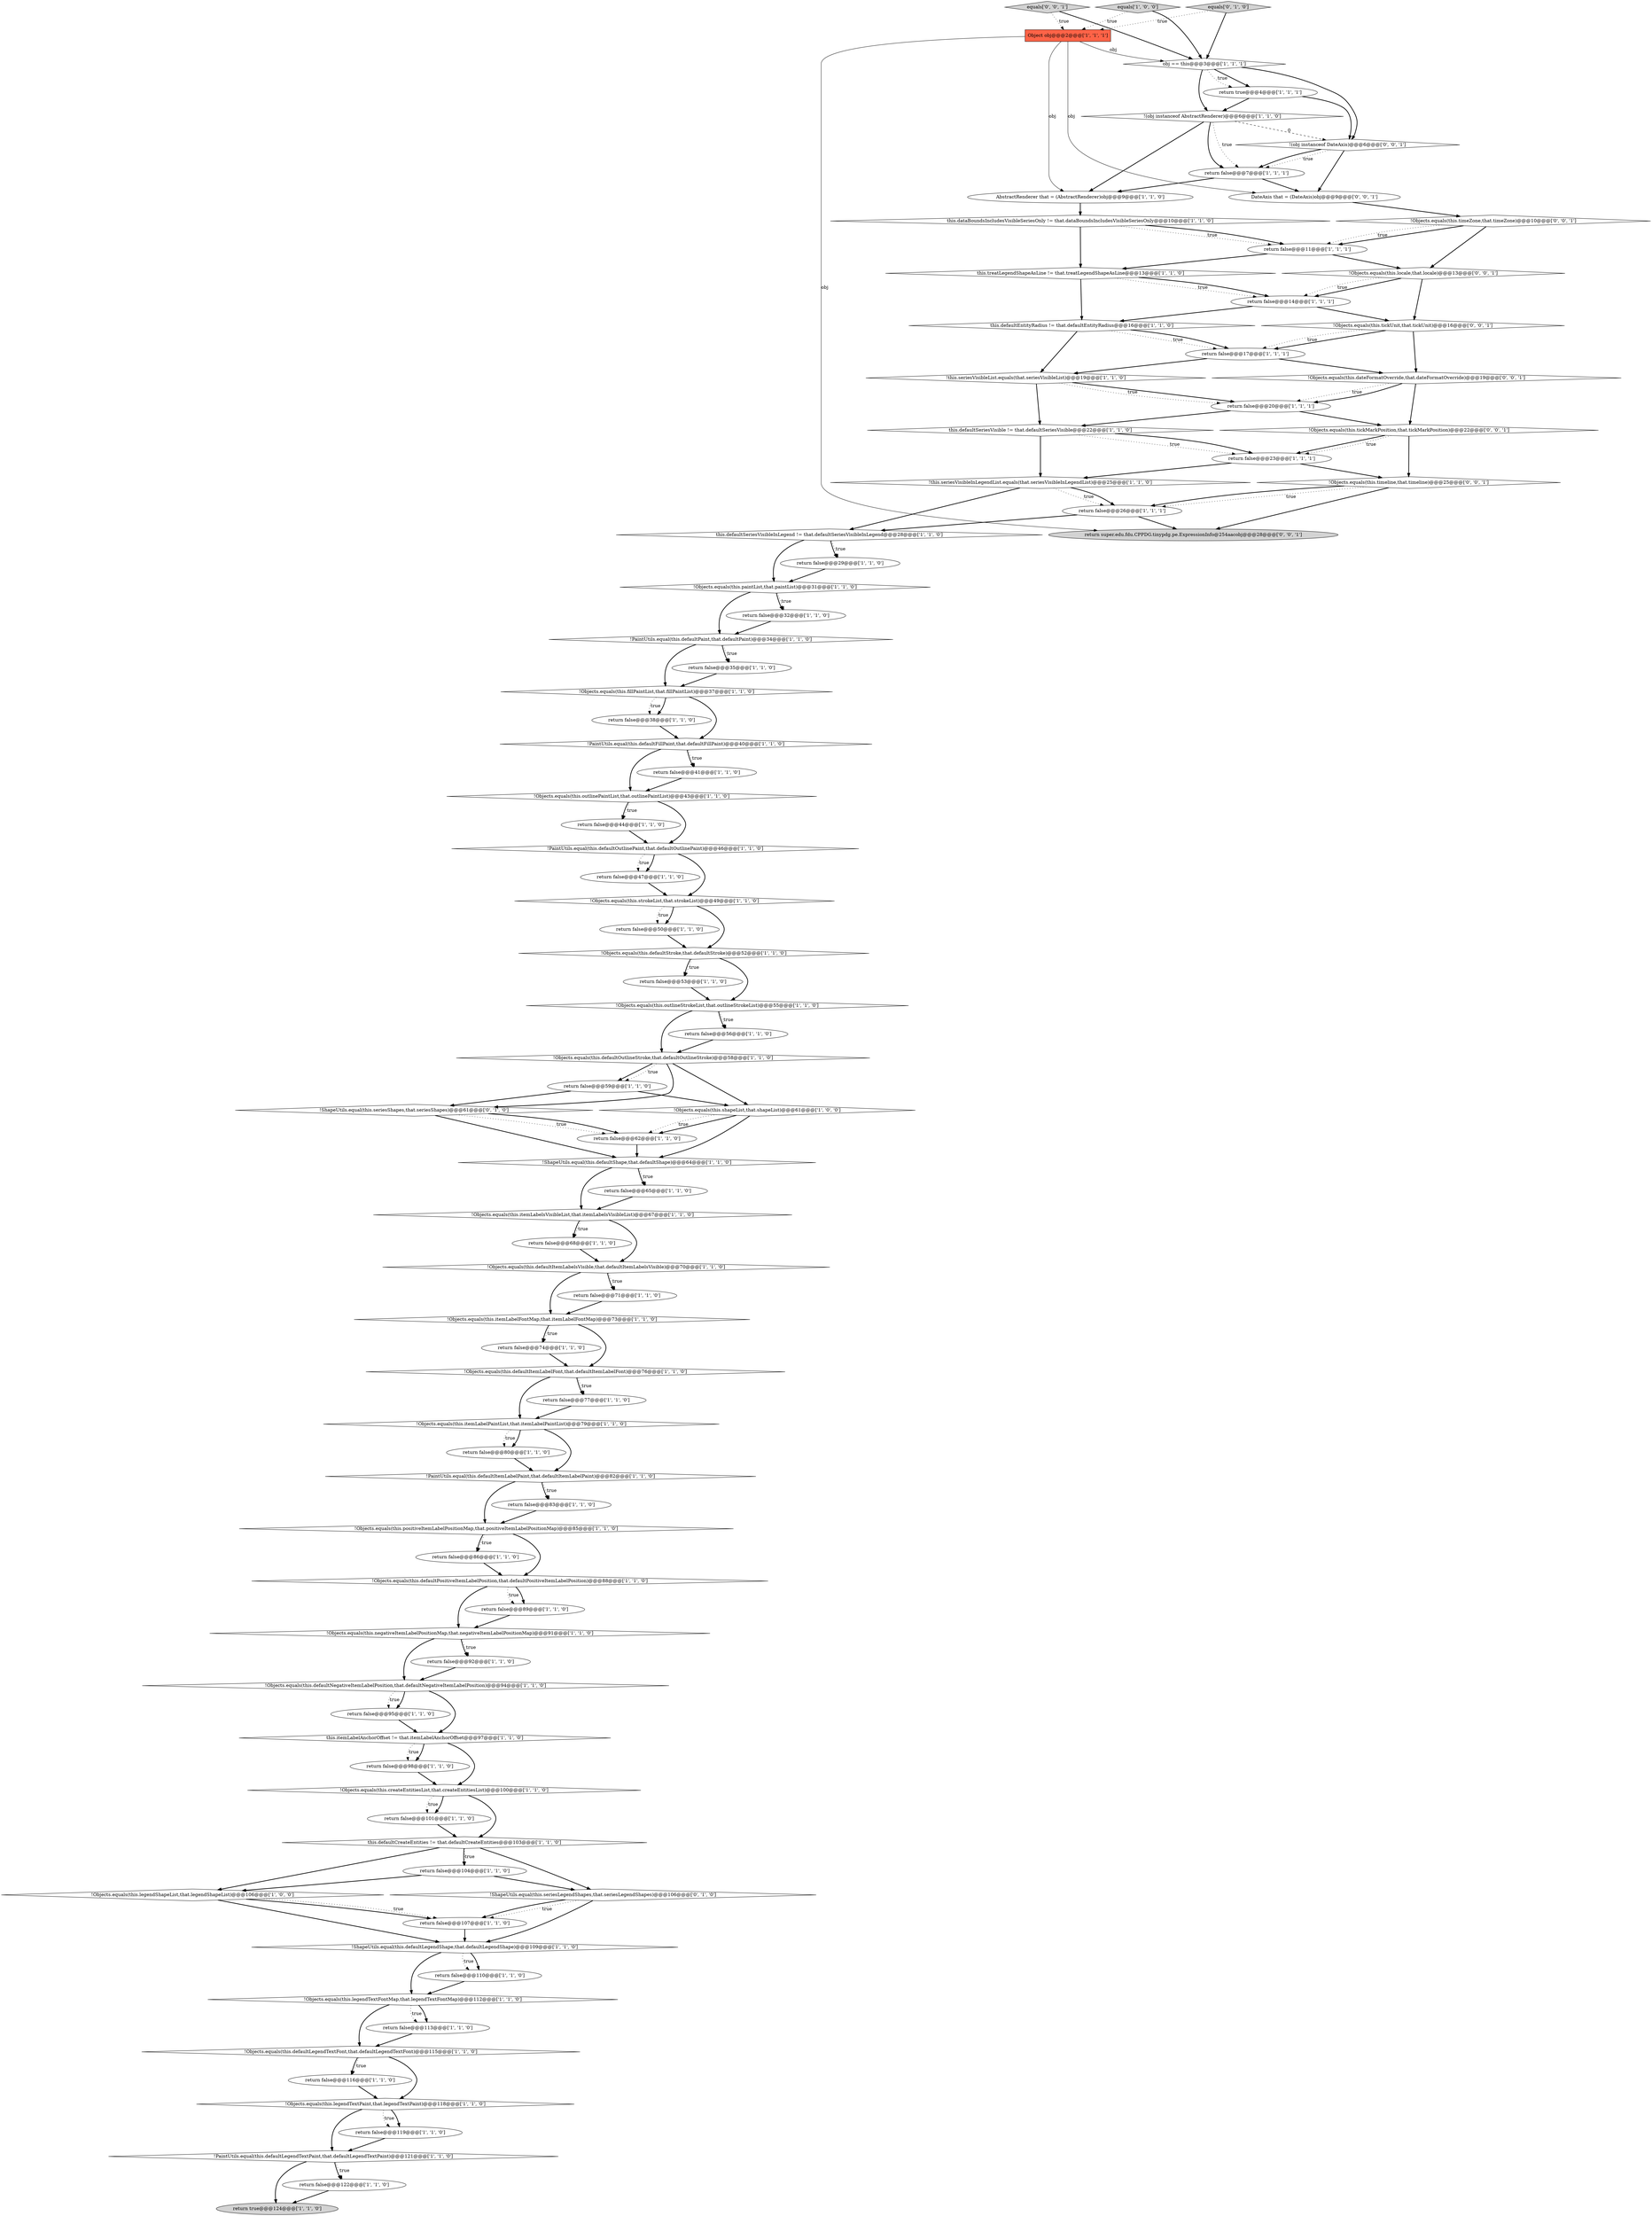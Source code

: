 digraph {
71 [style = filled, label = "this.defaultEntityRadius != that.defaultEntityRadius@@@16@@@['1', '1', '0']", fillcolor = white, shape = diamond image = "AAA0AAABBB1BBB"];
63 [style = filled, label = "return false@@@98@@@['1', '1', '0']", fillcolor = white, shape = ellipse image = "AAA0AAABBB1BBB"];
68 [style = filled, label = "return false@@@68@@@['1', '1', '0']", fillcolor = white, shape = ellipse image = "AAA0AAABBB1BBB"];
80 [style = filled, label = "!this.seriesVisibleInLegendList.equals(that.seriesVisibleInLegendList)@@@25@@@['1', '1', '0']", fillcolor = white, shape = diamond image = "AAA0AAABBB1BBB"];
46 [style = filled, label = "return false@@@62@@@['1', '1', '0']", fillcolor = white, shape = ellipse image = "AAA0AAABBB1BBB"];
9 [style = filled, label = "!Objects.equals(this.outlineStrokeList,that.outlineStrokeList)@@@55@@@['1', '1', '0']", fillcolor = white, shape = diamond image = "AAA0AAABBB1BBB"];
8 [style = filled, label = "obj == this@@@3@@@['1', '1', '1']", fillcolor = white, shape = diamond image = "AAA0AAABBB1BBB"];
47 [style = filled, label = "return false@@@80@@@['1', '1', '0']", fillcolor = white, shape = ellipse image = "AAA0AAABBB1BBB"];
49 [style = filled, label = "return false@@@116@@@['1', '1', '0']", fillcolor = white, shape = ellipse image = "AAA0AAABBB1BBB"];
85 [style = filled, label = "equals['0', '1', '0']", fillcolor = lightgray, shape = diamond image = "AAA0AAABBB2BBB"];
34 [style = filled, label = "!Objects.equals(this.itemLabelsVisibleList,that.itemLabelsVisibleList)@@@67@@@['1', '1', '0']", fillcolor = white, shape = diamond image = "AAA0AAABBB1BBB"];
55 [style = filled, label = "return false@@@26@@@['1', '1', '1']", fillcolor = white, shape = ellipse image = "AAA0AAABBB1BBB"];
81 [style = filled, label = "!ShapeUtils.equal(this.defaultShape,that.defaultShape)@@@64@@@['1', '1', '0']", fillcolor = white, shape = diamond image = "AAA0AAABBB1BBB"];
48 [style = filled, label = "return true@@@4@@@['1', '1', '1']", fillcolor = white, shape = ellipse image = "AAA0AAABBB1BBB"];
4 [style = filled, label = "!Objects.equals(this.defaultItemLabelFont,that.defaultItemLabelFont)@@@76@@@['1', '1', '0']", fillcolor = white, shape = diamond image = "AAA0AAABBB1BBB"];
70 [style = filled, label = "this.dataBoundsIncludesVisibleSeriesOnly != that.dataBoundsIncludesVisibleSeriesOnly@@@10@@@['1', '1', '0']", fillcolor = white, shape = diamond image = "AAA0AAABBB1BBB"];
25 [style = filled, label = "!PaintUtils.equal(this.defaultItemLabelPaint,that.defaultItemLabelPaint)@@@82@@@['1', '1', '0']", fillcolor = white, shape = diamond image = "AAA0AAABBB1BBB"];
17 [style = filled, label = "this.defaultSeriesVisibleInLegend != that.defaultSeriesVisibleInLegend@@@28@@@['1', '1', '0']", fillcolor = white, shape = diamond image = "AAA0AAABBB1BBB"];
96 [style = filled, label = "!Objects.equals(this.timeZone,that.timeZone)@@@10@@@['0', '0', '1']", fillcolor = white, shape = diamond image = "AAA0AAABBB3BBB"];
72 [style = filled, label = "return false@@@50@@@['1', '1', '0']", fillcolor = white, shape = ellipse image = "AAA0AAABBB1BBB"];
23 [style = filled, label = "!PaintUtils.equal(this.defaultPaint,that.defaultPaint)@@@34@@@['1', '1', '0']", fillcolor = white, shape = diamond image = "AAA0AAABBB1BBB"];
67 [style = filled, label = "!ShapeUtils.equal(this.defaultLegendShape,that.defaultLegendShape)@@@109@@@['1', '1', '0']", fillcolor = white, shape = diamond image = "AAA0AAABBB1BBB"];
95 [style = filled, label = "!Objects.equals(this.locale,that.locale)@@@13@@@['0', '0', '1']", fillcolor = white, shape = diamond image = "AAA0AAABBB3BBB"];
87 [style = filled, label = "!Objects.equals(this.tickUnit,that.tickUnit)@@@16@@@['0', '0', '1']", fillcolor = white, shape = diamond image = "AAA0AAABBB3BBB"];
76 [style = filled, label = "!Objects.equals(this.paintList,that.paintList)@@@31@@@['1', '1', '0']", fillcolor = white, shape = diamond image = "AAA0AAABBB1BBB"];
32 [style = filled, label = "AbstractRenderer that = (AbstractRenderer)obj@@@9@@@['1', '1', '0']", fillcolor = white, shape = ellipse image = "AAA0AAABBB1BBB"];
40 [style = filled, label = "!Objects.equals(this.defaultItemLabelsVisible,that.defaultItemLabelsVisible)@@@70@@@['1', '1', '0']", fillcolor = white, shape = diamond image = "AAA0AAABBB1BBB"];
91 [style = filled, label = "!Objects.equals(this.timeline,that.timeline)@@@25@@@['0', '0', '1']", fillcolor = white, shape = diamond image = "AAA0AAABBB3BBB"];
37 [style = filled, label = "!Objects.equals(this.legendTextPaint,that.legendTextPaint)@@@118@@@['1', '1', '0']", fillcolor = white, shape = diamond image = "AAA0AAABBB1BBB"];
14 [style = filled, label = "return false@@@23@@@['1', '1', '1']", fillcolor = white, shape = ellipse image = "AAA0AAABBB1BBB"];
33 [style = filled, label = "return false@@@74@@@['1', '1', '0']", fillcolor = white, shape = ellipse image = "AAA0AAABBB1BBB"];
54 [style = filled, label = "return false@@@20@@@['1', '1', '1']", fillcolor = white, shape = ellipse image = "AAA0AAABBB1BBB"];
58 [style = filled, label = "return false@@@77@@@['1', '1', '0']", fillcolor = white, shape = ellipse image = "AAA0AAABBB1BBB"];
13 [style = filled, label = "return false@@@35@@@['1', '1', '0']", fillcolor = white, shape = ellipse image = "AAA0AAABBB1BBB"];
66 [style = filled, label = "!this.seriesVisibleList.equals(that.seriesVisibleList)@@@19@@@['1', '1', '0']", fillcolor = white, shape = diamond image = "AAA0AAABBB1BBB"];
88 [style = filled, label = "!(obj instanceof DateAxis)@@@6@@@['0', '0', '1']", fillcolor = white, shape = diamond image = "AAA0AAABBB3BBB"];
6 [style = filled, label = "this.defaultCreateEntities != that.defaultCreateEntities@@@103@@@['1', '1', '0']", fillcolor = white, shape = diamond image = "AAA0AAABBB1BBB"];
74 [style = filled, label = "return false@@@59@@@['1', '1', '0']", fillcolor = white, shape = ellipse image = "AAA0AAABBB1BBB"];
83 [style = filled, label = "return false@@@107@@@['1', '1', '0']", fillcolor = white, shape = ellipse image = "AAA0AAABBB1BBB"];
57 [style = filled, label = "return false@@@65@@@['1', '1', '0']", fillcolor = white, shape = ellipse image = "AAA0AAABBB1BBB"];
65 [style = filled, label = "return false@@@95@@@['1', '1', '0']", fillcolor = white, shape = ellipse image = "AAA0AAABBB1BBB"];
82 [style = filled, label = "!PaintUtils.equal(this.defaultFillPaint,that.defaultFillPaint)@@@40@@@['1', '1', '0']", fillcolor = white, shape = diamond image = "AAA0AAABBB1BBB"];
50 [style = filled, label = "this.itemLabelAnchorOffset != that.itemLabelAnchorOffset@@@97@@@['1', '1', '0']", fillcolor = white, shape = diamond image = "AAA0AAABBB1BBB"];
31 [style = filled, label = "!Objects.equals(this.defaultNegativeItemLabelPosition,that.defaultNegativeItemLabelPosition)@@@94@@@['1', '1', '0']", fillcolor = white, shape = diamond image = "AAA0AAABBB1BBB"];
89 [style = filled, label = "DateAxis that = (DateAxis)obj@@@9@@@['0', '0', '1']", fillcolor = white, shape = ellipse image = "AAA0AAABBB3BBB"];
19 [style = filled, label = "return false@@@53@@@['1', '1', '0']", fillcolor = white, shape = ellipse image = "AAA0AAABBB1BBB"];
38 [style = filled, label = "return false@@@110@@@['1', '1', '0']", fillcolor = white, shape = ellipse image = "AAA0AAABBB1BBB"];
7 [style = filled, label = "!PaintUtils.equal(this.defaultLegendTextPaint,that.defaultLegendTextPaint)@@@121@@@['1', '1', '0']", fillcolor = white, shape = diamond image = "AAA0AAABBB1BBB"];
60 [style = filled, label = "this.treatLegendShapeAsLine != that.treatLegendShapeAsLine@@@13@@@['1', '1', '0']", fillcolor = white, shape = diamond image = "AAA0AAABBB1BBB"];
2 [style = filled, label = "return false@@@14@@@['1', '1', '1']", fillcolor = white, shape = ellipse image = "AAA0AAABBB1BBB"];
10 [style = filled, label = "!Objects.equals(this.legendTextFontMap,that.legendTextFontMap)@@@112@@@['1', '1', '0']", fillcolor = white, shape = diamond image = "AAA0AAABBB1BBB"];
16 [style = filled, label = "!Objects.equals(this.defaultLegendTextFont,that.defaultLegendTextFont)@@@115@@@['1', '1', '0']", fillcolor = white, shape = diamond image = "AAA0AAABBB1BBB"];
26 [style = filled, label = "!(obj instanceof AbstractRenderer)@@@6@@@['1', '1', '0']", fillcolor = white, shape = diamond image = "AAA0AAABBB1BBB"];
90 [style = filled, label = "!Objects.equals(this.tickMarkPosition,that.tickMarkPosition)@@@22@@@['0', '0', '1']", fillcolor = white, shape = diamond image = "AAA0AAABBB3BBB"];
11 [style = filled, label = "!Objects.equals(this.itemLabelFontMap,that.itemLabelFontMap)@@@73@@@['1', '1', '0']", fillcolor = white, shape = diamond image = "AAA0AAABBB1BBB"];
41 [style = filled, label = "return false@@@29@@@['1', '1', '0']", fillcolor = white, shape = ellipse image = "AAA0AAABBB1BBB"];
84 [style = filled, label = "!ShapeUtils.equal(this.seriesLegendShapes,that.seriesLegendShapes)@@@106@@@['0', '1', '0']", fillcolor = white, shape = diamond image = "AAA0AAABBB2BBB"];
0 [style = filled, label = "return false@@@11@@@['1', '1', '1']", fillcolor = white, shape = ellipse image = "AAA0AAABBB1BBB"];
93 [style = filled, label = "return super.edu.fdu.CPPDG.tinypdg.pe.ExpressionInfo@254aacobj@@@28@@@['0', '0', '1']", fillcolor = lightgray, shape = ellipse image = "AAA0AAABBB3BBB"];
20 [style = filled, label = "return false@@@17@@@['1', '1', '1']", fillcolor = white, shape = ellipse image = "AAA0AAABBB1BBB"];
51 [style = filled, label = "return false@@@86@@@['1', '1', '0']", fillcolor = white, shape = ellipse image = "AAA0AAABBB1BBB"];
56 [style = filled, label = "return false@@@56@@@['1', '1', '0']", fillcolor = white, shape = ellipse image = "AAA0AAABBB1BBB"];
21 [style = filled, label = "!Objects.equals(this.shapeList,that.shapeList)@@@61@@@['1', '0', '0']", fillcolor = white, shape = diamond image = "AAA0AAABBB1BBB"];
52 [style = filled, label = "!Objects.equals(this.negativeItemLabelPositionMap,that.negativeItemLabelPositionMap)@@@91@@@['1', '1', '0']", fillcolor = white, shape = diamond image = "AAA0AAABBB1BBB"];
24 [style = filled, label = "return false@@@41@@@['1', '1', '0']", fillcolor = white, shape = ellipse image = "AAA0AAABBB1BBB"];
42 [style = filled, label = "return false@@@119@@@['1', '1', '0']", fillcolor = white, shape = ellipse image = "AAA0AAABBB1BBB"];
30 [style = filled, label = "return false@@@113@@@['1', '1', '0']", fillcolor = white, shape = ellipse image = "AAA0AAABBB1BBB"];
69 [style = filled, label = "return false@@@101@@@['1', '1', '0']", fillcolor = white, shape = ellipse image = "AAA0AAABBB1BBB"];
86 [style = filled, label = "!ShapeUtils.equal(this.seriesShapes,that.seriesShapes)@@@61@@@['0', '1', '0']", fillcolor = white, shape = diamond image = "AAA0AAABBB2BBB"];
59 [style = filled, label = "Object obj@@@2@@@['1', '1', '1']", fillcolor = tomato, shape = box image = "AAA0AAABBB1BBB"];
62 [style = filled, label = "!Objects.equals(this.itemLabelPaintList,that.itemLabelPaintList)@@@79@@@['1', '1', '0']", fillcolor = white, shape = diamond image = "AAA0AAABBB1BBB"];
64 [style = filled, label = "return false@@@122@@@['1', '1', '0']", fillcolor = white, shape = ellipse image = "AAA0AAABBB1BBB"];
44 [style = filled, label = "return false@@@32@@@['1', '1', '0']", fillcolor = white, shape = ellipse image = "AAA0AAABBB1BBB"];
28 [style = filled, label = "return false@@@92@@@['1', '1', '0']", fillcolor = white, shape = ellipse image = "AAA0AAABBB1BBB"];
79 [style = filled, label = "!Objects.equals(this.createEntitiesList,that.createEntitiesList)@@@100@@@['1', '1', '0']", fillcolor = white, shape = diamond image = "AAA0AAABBB1BBB"];
45 [style = filled, label = "return false@@@38@@@['1', '1', '0']", fillcolor = white, shape = ellipse image = "AAA0AAABBB1BBB"];
18 [style = filled, label = "return false@@@47@@@['1', '1', '0']", fillcolor = white, shape = ellipse image = "AAA0AAABBB1BBB"];
12 [style = filled, label = "!Objects.equals(this.positiveItemLabelPositionMap,that.positiveItemLabelPositionMap)@@@85@@@['1', '1', '0']", fillcolor = white, shape = diamond image = "AAA0AAABBB1BBB"];
22 [style = filled, label = "!Objects.equals(this.defaultPositiveItemLabelPosition,that.defaultPositiveItemLabelPosition)@@@88@@@['1', '1', '0']", fillcolor = white, shape = diamond image = "AAA0AAABBB1BBB"];
27 [style = filled, label = "return false@@@7@@@['1', '1', '1']", fillcolor = white, shape = ellipse image = "AAA0AAABBB1BBB"];
94 [style = filled, label = "equals['0', '0', '1']", fillcolor = lightgray, shape = diamond image = "AAA0AAABBB3BBB"];
92 [style = filled, label = "!Objects.equals(this.dateFormatOverride,that.dateFormatOverride)@@@19@@@['0', '0', '1']", fillcolor = white, shape = diamond image = "AAA0AAABBB3BBB"];
77 [style = filled, label = "return true@@@124@@@['1', '1', '0']", fillcolor = lightgray, shape = ellipse image = "AAA0AAABBB1BBB"];
3 [style = filled, label = "!PaintUtils.equal(this.defaultOutlinePaint,that.defaultOutlinePaint)@@@46@@@['1', '1', '0']", fillcolor = white, shape = diamond image = "AAA0AAABBB1BBB"];
53 [style = filled, label = "!Objects.equals(this.fillPaintList,that.fillPaintList)@@@37@@@['1', '1', '0']", fillcolor = white, shape = diamond image = "AAA0AAABBB1BBB"];
36 [style = filled, label = "!Objects.equals(this.defaultOutlineStroke,that.defaultOutlineStroke)@@@58@@@['1', '1', '0']", fillcolor = white, shape = diamond image = "AAA0AAABBB1BBB"];
73 [style = filled, label = "this.defaultSeriesVisible != that.defaultSeriesVisible@@@22@@@['1', '1', '0']", fillcolor = white, shape = diamond image = "AAA0AAABBB1BBB"];
43 [style = filled, label = "return false@@@44@@@['1', '1', '0']", fillcolor = white, shape = ellipse image = "AAA0AAABBB1BBB"];
29 [style = filled, label = "return false@@@104@@@['1', '1', '0']", fillcolor = white, shape = ellipse image = "AAA0AAABBB1BBB"];
5 [style = filled, label = "!Objects.equals(this.outlinePaintList,that.outlinePaintList)@@@43@@@['1', '1', '0']", fillcolor = white, shape = diamond image = "AAA0AAABBB1BBB"];
78 [style = filled, label = "return false@@@83@@@['1', '1', '0']", fillcolor = white, shape = ellipse image = "AAA0AAABBB1BBB"];
15 [style = filled, label = "!Objects.equals(this.legendShapeList,that.legendShapeList)@@@106@@@['1', '0', '0']", fillcolor = white, shape = diamond image = "AAA0AAABBB1BBB"];
75 [style = filled, label = "return false@@@71@@@['1', '1', '0']", fillcolor = white, shape = ellipse image = "AAA0AAABBB1BBB"];
61 [style = filled, label = "!Objects.equals(this.strokeList,that.strokeList)@@@49@@@['1', '1', '0']", fillcolor = white, shape = diamond image = "AAA0AAABBB1BBB"];
1 [style = filled, label = "equals['1', '0', '0']", fillcolor = lightgray, shape = diamond image = "AAA0AAABBB1BBB"];
35 [style = filled, label = "return false@@@89@@@['1', '1', '0']", fillcolor = white, shape = ellipse image = "AAA0AAABBB1BBB"];
39 [style = filled, label = "!Objects.equals(this.defaultStroke,that.defaultStroke)@@@52@@@['1', '1', '0']", fillcolor = white, shape = diamond image = "AAA0AAABBB1BBB"];
34->68 [style = dotted, label="true"];
15->83 [style = bold, label=""];
37->7 [style = bold, label=""];
76->44 [style = dotted, label="true"];
79->69 [style = bold, label=""];
11->4 [style = bold, label=""];
33->4 [style = bold, label=""];
44->23 [style = bold, label=""];
10->30 [style = bold, label=""];
8->48 [style = bold, label=""];
89->96 [style = bold, label=""];
56->36 [style = bold, label=""];
39->19 [style = dotted, label="true"];
45->82 [style = bold, label=""];
59->8 [style = solid, label="obj"];
27->32 [style = bold, label=""];
50->63 [style = bold, label=""];
43->3 [style = bold, label=""];
22->35 [style = bold, label=""];
59->89 [style = solid, label="obj"];
31->50 [style = bold, label=""];
5->43 [style = dotted, label="true"];
2->71 [style = bold, label=""];
6->84 [style = bold, label=""];
91->55 [style = dotted, label="true"];
21->46 [style = bold, label=""];
25->12 [style = bold, label=""];
88->89 [style = bold, label=""];
92->90 [style = bold, label=""];
36->21 [style = bold, label=""];
9->36 [style = bold, label=""];
4->62 [style = bold, label=""];
92->54 [style = dotted, label="true"];
58->62 [style = bold, label=""];
73->14 [style = bold, label=""];
37->42 [style = bold, label=""];
85->8 [style = bold, label=""];
23->13 [style = dotted, label="true"];
74->21 [style = bold, label=""];
48->88 [style = bold, label=""];
14->91 [style = bold, label=""];
70->0 [style = dotted, label="true"];
8->48 [style = dotted, label="true"];
70->0 [style = bold, label=""];
0->95 [style = bold, label=""];
66->54 [style = bold, label=""];
55->93 [style = bold, label=""];
24->5 [style = bold, label=""];
35->52 [style = bold, label=""];
95->2 [style = bold, label=""];
6->29 [style = dotted, label="true"];
40->11 [style = bold, label=""];
50->79 [style = bold, label=""];
79->69 [style = dotted, label="true"];
72->39 [style = bold, label=""];
53->82 [style = bold, label=""];
66->54 [style = dotted, label="true"];
21->46 [style = dotted, label="true"];
81->34 [style = bold, label=""];
80->17 [style = bold, label=""];
17->41 [style = dotted, label="true"];
20->66 [style = bold, label=""];
6->15 [style = bold, label=""];
38->10 [style = bold, label=""];
8->26 [style = bold, label=""];
95->87 [style = bold, label=""];
42->7 [style = bold, label=""];
1->8 [style = bold, label=""];
87->20 [style = bold, label=""];
5->43 [style = bold, label=""];
8->88 [style = bold, label=""];
90->91 [style = bold, label=""];
87->20 [style = dotted, label="true"];
61->39 [style = bold, label=""];
3->18 [style = bold, label=""];
30->16 [style = bold, label=""];
25->78 [style = dotted, label="true"];
4->58 [style = dotted, label="true"];
61->72 [style = bold, label=""];
6->29 [style = bold, label=""];
83->67 [style = bold, label=""];
86->46 [style = dotted, label="true"];
3->18 [style = dotted, label="true"];
26->88 [style = dashed, label="0"];
60->71 [style = bold, label=""];
26->32 [style = bold, label=""];
84->83 [style = dotted, label="true"];
54->73 [style = bold, label=""];
76->23 [style = bold, label=""];
82->24 [style = dotted, label="true"];
18->61 [style = bold, label=""];
4->58 [style = bold, label=""];
23->53 [style = bold, label=""];
49->37 [style = bold, label=""];
94->8 [style = bold, label=""];
66->73 [style = bold, label=""];
68->40 [style = bold, label=""];
39->19 [style = bold, label=""];
9->56 [style = dotted, label="true"];
17->41 [style = bold, label=""];
11->33 [style = dotted, label="true"];
41->76 [style = bold, label=""];
86->81 [style = bold, label=""];
10->16 [style = bold, label=""];
62->47 [style = bold, label=""];
60->2 [style = dotted, label="true"];
87->92 [style = bold, label=""];
74->86 [style = bold, label=""];
36->74 [style = bold, label=""];
67->10 [style = bold, label=""];
96->0 [style = bold, label=""];
96->95 [style = bold, label=""];
73->80 [style = bold, label=""];
1->59 [style = dotted, label="true"];
16->37 [style = bold, label=""];
16->49 [style = dotted, label="true"];
96->0 [style = dotted, label="true"];
90->14 [style = bold, label=""];
27->89 [style = bold, label=""];
12->51 [style = dotted, label="true"];
40->75 [style = dotted, label="true"];
22->35 [style = dotted, label="true"];
86->46 [style = bold, label=""];
52->31 [style = bold, label=""];
73->14 [style = dotted, label="true"];
76->44 [style = bold, label=""];
16->49 [style = bold, label=""];
9->56 [style = bold, label=""];
12->51 [style = bold, label=""];
23->13 [style = bold, label=""];
59->32 [style = solid, label="obj"];
59->93 [style = solid, label="obj"];
80->55 [style = dotted, label="true"];
52->28 [style = dotted, label="true"];
53->45 [style = bold, label=""];
78->12 [style = bold, label=""];
37->42 [style = dotted, label="true"];
36->74 [style = dotted, label="true"];
81->57 [style = dotted, label="true"];
3->61 [style = bold, label=""];
39->9 [style = bold, label=""];
84->83 [style = bold, label=""];
75->11 [style = bold, label=""];
82->5 [style = bold, label=""];
34->68 [style = bold, label=""];
5->3 [style = bold, label=""];
15->67 [style = bold, label=""];
2->87 [style = bold, label=""];
51->22 [style = bold, label=""];
29->84 [style = bold, label=""];
55->17 [style = bold, label=""];
46->81 [style = bold, label=""];
67->38 [style = bold, label=""];
69->6 [style = bold, label=""];
28->31 [style = bold, label=""];
54->90 [style = bold, label=""];
95->2 [style = dotted, label="true"];
90->14 [style = dotted, label="true"];
32->70 [style = bold, label=""];
0->60 [style = bold, label=""];
19->9 [style = bold, label=""];
57->34 [style = bold, label=""];
11->33 [style = bold, label=""];
36->86 [style = bold, label=""];
21->81 [style = bold, label=""];
31->65 [style = bold, label=""];
7->64 [style = dotted, label="true"];
64->77 [style = bold, label=""];
7->64 [style = bold, label=""];
71->20 [style = dotted, label="true"];
22->52 [style = bold, label=""];
34->40 [style = bold, label=""];
91->55 [style = bold, label=""];
10->30 [style = dotted, label="true"];
17->76 [style = bold, label=""];
26->27 [style = bold, label=""];
25->78 [style = bold, label=""];
61->72 [style = dotted, label="true"];
31->65 [style = dotted, label="true"];
12->22 [style = bold, label=""];
62->25 [style = bold, label=""];
70->60 [style = bold, label=""];
79->6 [style = bold, label=""];
7->77 [style = bold, label=""];
48->26 [style = bold, label=""];
88->27 [style = dotted, label="true"];
62->47 [style = dotted, label="true"];
13->53 [style = bold, label=""];
50->63 [style = dotted, label="true"];
53->45 [style = dotted, label="true"];
81->57 [style = bold, label=""];
63->79 [style = bold, label=""];
94->59 [style = dotted, label="true"];
71->20 [style = bold, label=""];
71->66 [style = bold, label=""];
60->2 [style = bold, label=""];
65->50 [style = bold, label=""];
29->15 [style = bold, label=""];
85->59 [style = dotted, label="true"];
14->80 [style = bold, label=""];
88->27 [style = bold, label=""];
92->54 [style = bold, label=""];
84->67 [style = bold, label=""];
52->28 [style = bold, label=""];
26->27 [style = dotted, label="true"];
20->92 [style = bold, label=""];
91->93 [style = bold, label=""];
47->25 [style = bold, label=""];
82->24 [style = bold, label=""];
67->38 [style = dotted, label="true"];
40->75 [style = bold, label=""];
15->83 [style = dotted, label="true"];
80->55 [style = bold, label=""];
}
